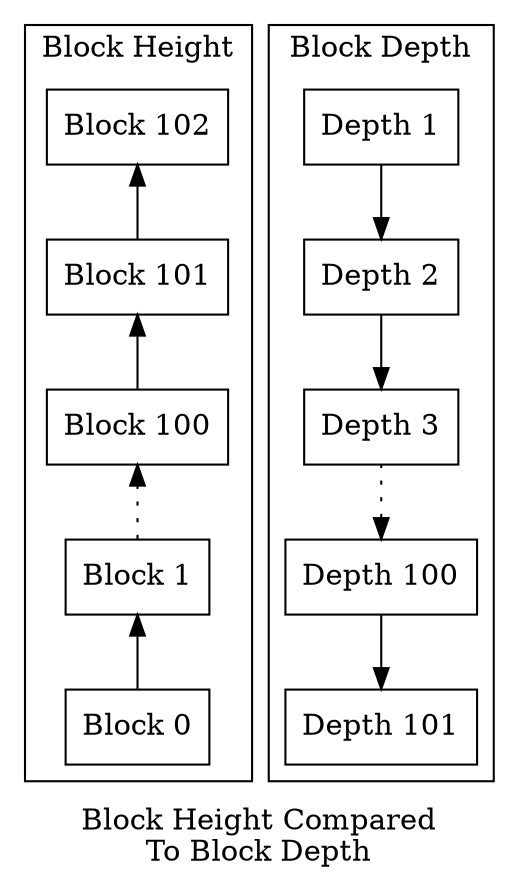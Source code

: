 digraph {
size=6.25;
rankdir=BT
node [ shape = "box" ]

subgraph cluster_height {
    h0 [ label = "Block 0" ]
    h1 [ label = "Block 1" ]
    h100 [ label = "Block 100" ]
    h101 [ label = "Block 101" ]
    h102 [ label = "Block 102" ]

    h0 -> h1
    h1 -> h100 [ style = dotted ];
    h100 -> h101 -> h102

    label = "Block Height"
    labelloc = b;
}

subgraph cluster_depth {
    edge [ dir = "back" ];

    d0 [ label = "Depth 101" ]
    d1 [ label = "Depth 100" ]
    d100 [ label = "Depth 3" ]
    d101 [ label = "Depth 2" ]
    d102 [ label = "Depth 1" ]

    d0 -> d1
    d1 -> d100 [ style = dotted];
    d100 -> d101 -> d102

    label = "Block Depth"
    labelloc = b;
}

label = "Block Height Compared\nTo Block Depth"
}
